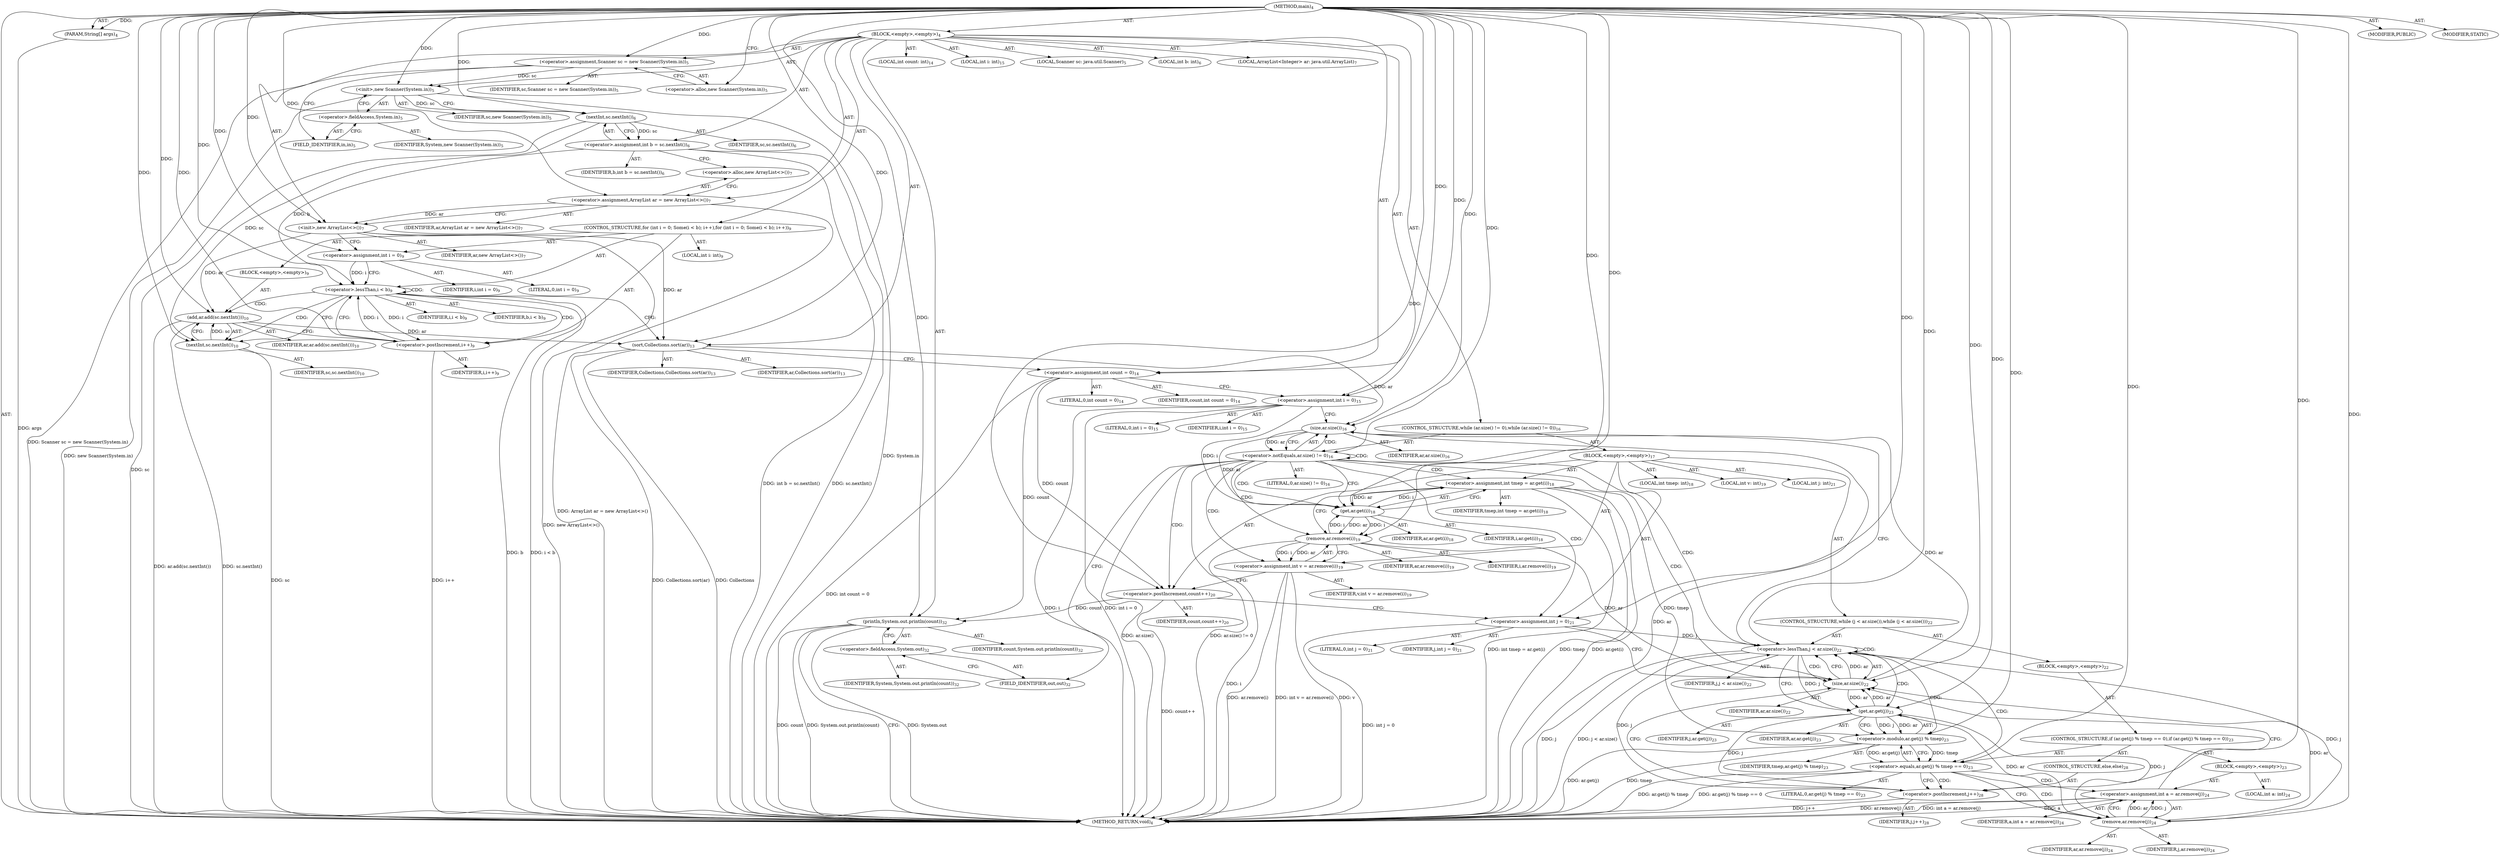 digraph "main" {  
"21" [label = <(METHOD,main)<SUB>4</SUB>> ]
"22" [label = <(PARAM,String[] args)<SUB>4</SUB>> ]
"23" [label = <(BLOCK,&lt;empty&gt;,&lt;empty&gt;)<SUB>4</SUB>> ]
"4" [label = <(LOCAL,Scanner sc: java.util.Scanner)<SUB>5</SUB>> ]
"24" [label = <(&lt;operator&gt;.assignment,Scanner sc = new Scanner(System.in))<SUB>5</SUB>> ]
"25" [label = <(IDENTIFIER,sc,Scanner sc = new Scanner(System.in))<SUB>5</SUB>> ]
"26" [label = <(&lt;operator&gt;.alloc,new Scanner(System.in))<SUB>5</SUB>> ]
"27" [label = <(&lt;init&gt;,new Scanner(System.in))<SUB>5</SUB>> ]
"3" [label = <(IDENTIFIER,sc,new Scanner(System.in))<SUB>5</SUB>> ]
"28" [label = <(&lt;operator&gt;.fieldAccess,System.in)<SUB>5</SUB>> ]
"29" [label = <(IDENTIFIER,System,new Scanner(System.in))<SUB>5</SUB>> ]
"30" [label = <(FIELD_IDENTIFIER,in,in)<SUB>5</SUB>> ]
"31" [label = <(LOCAL,int b: int)<SUB>6</SUB>> ]
"32" [label = <(&lt;operator&gt;.assignment,int b = sc.nextInt())<SUB>6</SUB>> ]
"33" [label = <(IDENTIFIER,b,int b = sc.nextInt())<SUB>6</SUB>> ]
"34" [label = <(nextInt,sc.nextInt())<SUB>6</SUB>> ]
"35" [label = <(IDENTIFIER,sc,sc.nextInt())<SUB>6</SUB>> ]
"6" [label = <(LOCAL,ArrayList&lt;Integer&gt; ar: java.util.ArrayList)<SUB>7</SUB>> ]
"36" [label = <(&lt;operator&gt;.assignment,ArrayList ar = new ArrayList&lt;&gt;())<SUB>7</SUB>> ]
"37" [label = <(IDENTIFIER,ar,ArrayList ar = new ArrayList&lt;&gt;())<SUB>7</SUB>> ]
"38" [label = <(&lt;operator&gt;.alloc,new ArrayList&lt;&gt;())<SUB>7</SUB>> ]
"39" [label = <(&lt;init&gt;,new ArrayList&lt;&gt;())<SUB>7</SUB>> ]
"5" [label = <(IDENTIFIER,ar,new ArrayList&lt;&gt;())<SUB>7</SUB>> ]
"40" [label = <(CONTROL_STRUCTURE,for (int i = 0; Some(i &lt; b); i++),for (int i = 0; Some(i &lt; b); i++))<SUB>9</SUB>> ]
"41" [label = <(LOCAL,int i: int)<SUB>9</SUB>> ]
"42" [label = <(&lt;operator&gt;.assignment,int i = 0)<SUB>9</SUB>> ]
"43" [label = <(IDENTIFIER,i,int i = 0)<SUB>9</SUB>> ]
"44" [label = <(LITERAL,0,int i = 0)<SUB>9</SUB>> ]
"45" [label = <(&lt;operator&gt;.lessThan,i &lt; b)<SUB>9</SUB>> ]
"46" [label = <(IDENTIFIER,i,i &lt; b)<SUB>9</SUB>> ]
"47" [label = <(IDENTIFIER,b,i &lt; b)<SUB>9</SUB>> ]
"48" [label = <(&lt;operator&gt;.postIncrement,i++)<SUB>9</SUB>> ]
"49" [label = <(IDENTIFIER,i,i++)<SUB>9</SUB>> ]
"50" [label = <(BLOCK,&lt;empty&gt;,&lt;empty&gt;)<SUB>9</SUB>> ]
"51" [label = <(add,ar.add(sc.nextInt()))<SUB>10</SUB>> ]
"52" [label = <(IDENTIFIER,ar,ar.add(sc.nextInt()))<SUB>10</SUB>> ]
"53" [label = <(nextInt,sc.nextInt())<SUB>10</SUB>> ]
"54" [label = <(IDENTIFIER,sc,sc.nextInt())<SUB>10</SUB>> ]
"55" [label = <(sort,Collections.sort(ar))<SUB>13</SUB>> ]
"56" [label = <(IDENTIFIER,Collections,Collections.sort(ar))<SUB>13</SUB>> ]
"57" [label = <(IDENTIFIER,ar,Collections.sort(ar))<SUB>13</SUB>> ]
"58" [label = <(LOCAL,int count: int)<SUB>14</SUB>> ]
"59" [label = <(&lt;operator&gt;.assignment,int count = 0)<SUB>14</SUB>> ]
"60" [label = <(IDENTIFIER,count,int count = 0)<SUB>14</SUB>> ]
"61" [label = <(LITERAL,0,int count = 0)<SUB>14</SUB>> ]
"62" [label = <(LOCAL,int i: int)<SUB>15</SUB>> ]
"63" [label = <(&lt;operator&gt;.assignment,int i = 0)<SUB>15</SUB>> ]
"64" [label = <(IDENTIFIER,i,int i = 0)<SUB>15</SUB>> ]
"65" [label = <(LITERAL,0,int i = 0)<SUB>15</SUB>> ]
"66" [label = <(CONTROL_STRUCTURE,while (ar.size() != 0),while (ar.size() != 0))<SUB>16</SUB>> ]
"67" [label = <(&lt;operator&gt;.notEquals,ar.size() != 0)<SUB>16</SUB>> ]
"68" [label = <(size,ar.size())<SUB>16</SUB>> ]
"69" [label = <(IDENTIFIER,ar,ar.size())<SUB>16</SUB>> ]
"70" [label = <(LITERAL,0,ar.size() != 0)<SUB>16</SUB>> ]
"71" [label = <(BLOCK,&lt;empty&gt;,&lt;empty&gt;)<SUB>17</SUB>> ]
"72" [label = <(LOCAL,int tmep: int)<SUB>18</SUB>> ]
"73" [label = <(&lt;operator&gt;.assignment,int tmep = ar.get(i))<SUB>18</SUB>> ]
"74" [label = <(IDENTIFIER,tmep,int tmep = ar.get(i))<SUB>18</SUB>> ]
"75" [label = <(get,ar.get(i))<SUB>18</SUB>> ]
"76" [label = <(IDENTIFIER,ar,ar.get(i))<SUB>18</SUB>> ]
"77" [label = <(IDENTIFIER,i,ar.get(i))<SUB>18</SUB>> ]
"78" [label = <(LOCAL,int v: int)<SUB>19</SUB>> ]
"79" [label = <(&lt;operator&gt;.assignment,int v = ar.remove(i))<SUB>19</SUB>> ]
"80" [label = <(IDENTIFIER,v,int v = ar.remove(i))<SUB>19</SUB>> ]
"81" [label = <(remove,ar.remove(i))<SUB>19</SUB>> ]
"82" [label = <(IDENTIFIER,ar,ar.remove(i))<SUB>19</SUB>> ]
"83" [label = <(IDENTIFIER,i,ar.remove(i))<SUB>19</SUB>> ]
"84" [label = <(&lt;operator&gt;.postIncrement,count++)<SUB>20</SUB>> ]
"85" [label = <(IDENTIFIER,count,count++)<SUB>20</SUB>> ]
"86" [label = <(LOCAL,int j: int)<SUB>21</SUB>> ]
"87" [label = <(&lt;operator&gt;.assignment,int j = 0)<SUB>21</SUB>> ]
"88" [label = <(IDENTIFIER,j,int j = 0)<SUB>21</SUB>> ]
"89" [label = <(LITERAL,0,int j = 0)<SUB>21</SUB>> ]
"90" [label = <(CONTROL_STRUCTURE,while (j &lt; ar.size()),while (j &lt; ar.size()))<SUB>22</SUB>> ]
"91" [label = <(&lt;operator&gt;.lessThan,j &lt; ar.size())<SUB>22</SUB>> ]
"92" [label = <(IDENTIFIER,j,j &lt; ar.size())<SUB>22</SUB>> ]
"93" [label = <(size,ar.size())<SUB>22</SUB>> ]
"94" [label = <(IDENTIFIER,ar,ar.size())<SUB>22</SUB>> ]
"95" [label = <(BLOCK,&lt;empty&gt;,&lt;empty&gt;)<SUB>22</SUB>> ]
"96" [label = <(CONTROL_STRUCTURE,if (ar.get(j) % tmep == 0),if (ar.get(j) % tmep == 0))<SUB>23</SUB>> ]
"97" [label = <(&lt;operator&gt;.equals,ar.get(j) % tmep == 0)<SUB>23</SUB>> ]
"98" [label = <(&lt;operator&gt;.modulo,ar.get(j) % tmep)<SUB>23</SUB>> ]
"99" [label = <(get,ar.get(j))<SUB>23</SUB>> ]
"100" [label = <(IDENTIFIER,ar,ar.get(j))<SUB>23</SUB>> ]
"101" [label = <(IDENTIFIER,j,ar.get(j))<SUB>23</SUB>> ]
"102" [label = <(IDENTIFIER,tmep,ar.get(j) % tmep)<SUB>23</SUB>> ]
"103" [label = <(LITERAL,0,ar.get(j) % tmep == 0)<SUB>23</SUB>> ]
"104" [label = <(BLOCK,&lt;empty&gt;,&lt;empty&gt;)<SUB>23</SUB>> ]
"105" [label = <(LOCAL,int a: int)<SUB>24</SUB>> ]
"106" [label = <(&lt;operator&gt;.assignment,int a = ar.remove(j))<SUB>24</SUB>> ]
"107" [label = <(IDENTIFIER,a,int a = ar.remove(j))<SUB>24</SUB>> ]
"108" [label = <(remove,ar.remove(j))<SUB>24</SUB>> ]
"109" [label = <(IDENTIFIER,ar,ar.remove(j))<SUB>24</SUB>> ]
"110" [label = <(IDENTIFIER,j,ar.remove(j))<SUB>24</SUB>> ]
"111" [label = <(CONTROL_STRUCTURE,else,else)<SUB>28</SUB>> ]
"112" [label = <(&lt;operator&gt;.postIncrement,j++)<SUB>28</SUB>> ]
"113" [label = <(IDENTIFIER,j,j++)<SUB>28</SUB>> ]
"114" [label = <(println,System.out.println(count))<SUB>32</SUB>> ]
"115" [label = <(&lt;operator&gt;.fieldAccess,System.out)<SUB>32</SUB>> ]
"116" [label = <(IDENTIFIER,System,System.out.println(count))<SUB>32</SUB>> ]
"117" [label = <(FIELD_IDENTIFIER,out,out)<SUB>32</SUB>> ]
"118" [label = <(IDENTIFIER,count,System.out.println(count))<SUB>32</SUB>> ]
"119" [label = <(MODIFIER,PUBLIC)> ]
"120" [label = <(MODIFIER,STATIC)> ]
"121" [label = <(METHOD_RETURN,void)<SUB>4</SUB>> ]
  "21" -> "22"  [ label = "AST: "] 
  "21" -> "23"  [ label = "AST: "] 
  "21" -> "119"  [ label = "AST: "] 
  "21" -> "120"  [ label = "AST: "] 
  "21" -> "121"  [ label = "AST: "] 
  "23" -> "4"  [ label = "AST: "] 
  "23" -> "24"  [ label = "AST: "] 
  "23" -> "27"  [ label = "AST: "] 
  "23" -> "31"  [ label = "AST: "] 
  "23" -> "32"  [ label = "AST: "] 
  "23" -> "6"  [ label = "AST: "] 
  "23" -> "36"  [ label = "AST: "] 
  "23" -> "39"  [ label = "AST: "] 
  "23" -> "40"  [ label = "AST: "] 
  "23" -> "55"  [ label = "AST: "] 
  "23" -> "58"  [ label = "AST: "] 
  "23" -> "59"  [ label = "AST: "] 
  "23" -> "62"  [ label = "AST: "] 
  "23" -> "63"  [ label = "AST: "] 
  "23" -> "66"  [ label = "AST: "] 
  "23" -> "114"  [ label = "AST: "] 
  "24" -> "25"  [ label = "AST: "] 
  "24" -> "26"  [ label = "AST: "] 
  "27" -> "3"  [ label = "AST: "] 
  "27" -> "28"  [ label = "AST: "] 
  "28" -> "29"  [ label = "AST: "] 
  "28" -> "30"  [ label = "AST: "] 
  "32" -> "33"  [ label = "AST: "] 
  "32" -> "34"  [ label = "AST: "] 
  "34" -> "35"  [ label = "AST: "] 
  "36" -> "37"  [ label = "AST: "] 
  "36" -> "38"  [ label = "AST: "] 
  "39" -> "5"  [ label = "AST: "] 
  "40" -> "41"  [ label = "AST: "] 
  "40" -> "42"  [ label = "AST: "] 
  "40" -> "45"  [ label = "AST: "] 
  "40" -> "48"  [ label = "AST: "] 
  "40" -> "50"  [ label = "AST: "] 
  "42" -> "43"  [ label = "AST: "] 
  "42" -> "44"  [ label = "AST: "] 
  "45" -> "46"  [ label = "AST: "] 
  "45" -> "47"  [ label = "AST: "] 
  "48" -> "49"  [ label = "AST: "] 
  "50" -> "51"  [ label = "AST: "] 
  "51" -> "52"  [ label = "AST: "] 
  "51" -> "53"  [ label = "AST: "] 
  "53" -> "54"  [ label = "AST: "] 
  "55" -> "56"  [ label = "AST: "] 
  "55" -> "57"  [ label = "AST: "] 
  "59" -> "60"  [ label = "AST: "] 
  "59" -> "61"  [ label = "AST: "] 
  "63" -> "64"  [ label = "AST: "] 
  "63" -> "65"  [ label = "AST: "] 
  "66" -> "67"  [ label = "AST: "] 
  "66" -> "71"  [ label = "AST: "] 
  "67" -> "68"  [ label = "AST: "] 
  "67" -> "70"  [ label = "AST: "] 
  "68" -> "69"  [ label = "AST: "] 
  "71" -> "72"  [ label = "AST: "] 
  "71" -> "73"  [ label = "AST: "] 
  "71" -> "78"  [ label = "AST: "] 
  "71" -> "79"  [ label = "AST: "] 
  "71" -> "84"  [ label = "AST: "] 
  "71" -> "86"  [ label = "AST: "] 
  "71" -> "87"  [ label = "AST: "] 
  "71" -> "90"  [ label = "AST: "] 
  "73" -> "74"  [ label = "AST: "] 
  "73" -> "75"  [ label = "AST: "] 
  "75" -> "76"  [ label = "AST: "] 
  "75" -> "77"  [ label = "AST: "] 
  "79" -> "80"  [ label = "AST: "] 
  "79" -> "81"  [ label = "AST: "] 
  "81" -> "82"  [ label = "AST: "] 
  "81" -> "83"  [ label = "AST: "] 
  "84" -> "85"  [ label = "AST: "] 
  "87" -> "88"  [ label = "AST: "] 
  "87" -> "89"  [ label = "AST: "] 
  "90" -> "91"  [ label = "AST: "] 
  "90" -> "95"  [ label = "AST: "] 
  "91" -> "92"  [ label = "AST: "] 
  "91" -> "93"  [ label = "AST: "] 
  "93" -> "94"  [ label = "AST: "] 
  "95" -> "96"  [ label = "AST: "] 
  "96" -> "97"  [ label = "AST: "] 
  "96" -> "104"  [ label = "AST: "] 
  "96" -> "111"  [ label = "AST: "] 
  "97" -> "98"  [ label = "AST: "] 
  "97" -> "103"  [ label = "AST: "] 
  "98" -> "99"  [ label = "AST: "] 
  "98" -> "102"  [ label = "AST: "] 
  "99" -> "100"  [ label = "AST: "] 
  "99" -> "101"  [ label = "AST: "] 
  "104" -> "105"  [ label = "AST: "] 
  "104" -> "106"  [ label = "AST: "] 
  "106" -> "107"  [ label = "AST: "] 
  "106" -> "108"  [ label = "AST: "] 
  "108" -> "109"  [ label = "AST: "] 
  "108" -> "110"  [ label = "AST: "] 
  "111" -> "112"  [ label = "AST: "] 
  "112" -> "113"  [ label = "AST: "] 
  "114" -> "115"  [ label = "AST: "] 
  "114" -> "118"  [ label = "AST: "] 
  "115" -> "116"  [ label = "AST: "] 
  "115" -> "117"  [ label = "AST: "] 
  "24" -> "30"  [ label = "CFG: "] 
  "27" -> "34"  [ label = "CFG: "] 
  "32" -> "38"  [ label = "CFG: "] 
  "36" -> "39"  [ label = "CFG: "] 
  "39" -> "42"  [ label = "CFG: "] 
  "55" -> "59"  [ label = "CFG: "] 
  "59" -> "63"  [ label = "CFG: "] 
  "63" -> "68"  [ label = "CFG: "] 
  "114" -> "121"  [ label = "CFG: "] 
  "26" -> "24"  [ label = "CFG: "] 
  "28" -> "27"  [ label = "CFG: "] 
  "34" -> "32"  [ label = "CFG: "] 
  "38" -> "36"  [ label = "CFG: "] 
  "42" -> "45"  [ label = "CFG: "] 
  "45" -> "53"  [ label = "CFG: "] 
  "45" -> "55"  [ label = "CFG: "] 
  "48" -> "45"  [ label = "CFG: "] 
  "67" -> "75"  [ label = "CFG: "] 
  "67" -> "117"  [ label = "CFG: "] 
  "115" -> "114"  [ label = "CFG: "] 
  "30" -> "28"  [ label = "CFG: "] 
  "51" -> "48"  [ label = "CFG: "] 
  "68" -> "67"  [ label = "CFG: "] 
  "73" -> "81"  [ label = "CFG: "] 
  "79" -> "84"  [ label = "CFG: "] 
  "84" -> "87"  [ label = "CFG: "] 
  "87" -> "93"  [ label = "CFG: "] 
  "117" -> "115"  [ label = "CFG: "] 
  "53" -> "51"  [ label = "CFG: "] 
  "75" -> "73"  [ label = "CFG: "] 
  "81" -> "79"  [ label = "CFG: "] 
  "91" -> "68"  [ label = "CFG: "] 
  "91" -> "99"  [ label = "CFG: "] 
  "93" -> "91"  [ label = "CFG: "] 
  "97" -> "108"  [ label = "CFG: "] 
  "97" -> "112"  [ label = "CFG: "] 
  "98" -> "97"  [ label = "CFG: "] 
  "106" -> "93"  [ label = "CFG: "] 
  "112" -> "93"  [ label = "CFG: "] 
  "99" -> "98"  [ label = "CFG: "] 
  "108" -> "106"  [ label = "CFG: "] 
  "21" -> "26"  [ label = "CFG: "] 
  "22" -> "121"  [ label = "DDG: args"] 
  "24" -> "121"  [ label = "DDG: Scanner sc = new Scanner(System.in)"] 
  "27" -> "121"  [ label = "DDG: System.in"] 
  "27" -> "121"  [ label = "DDG: new Scanner(System.in)"] 
  "34" -> "121"  [ label = "DDG: sc"] 
  "32" -> "121"  [ label = "DDG: sc.nextInt()"] 
  "32" -> "121"  [ label = "DDG: int b = sc.nextInt()"] 
  "36" -> "121"  [ label = "DDG: ArrayList ar = new ArrayList&lt;&gt;()"] 
  "39" -> "121"  [ label = "DDG: new ArrayList&lt;&gt;()"] 
  "45" -> "121"  [ label = "DDG: b"] 
  "45" -> "121"  [ label = "DDG: i &lt; b"] 
  "55" -> "121"  [ label = "DDG: Collections.sort(ar)"] 
  "59" -> "121"  [ label = "DDG: int count = 0"] 
  "63" -> "121"  [ label = "DDG: i"] 
  "63" -> "121"  [ label = "DDG: int i = 0"] 
  "68" -> "121"  [ label = "DDG: ar"] 
  "67" -> "121"  [ label = "DDG: ar.size()"] 
  "67" -> "121"  [ label = "DDG: ar.size() != 0"] 
  "114" -> "121"  [ label = "DDG: System.out"] 
  "114" -> "121"  [ label = "DDG: count"] 
  "114" -> "121"  [ label = "DDG: System.out.println(count)"] 
  "73" -> "121"  [ label = "DDG: tmep"] 
  "73" -> "121"  [ label = "DDG: ar.get(i)"] 
  "73" -> "121"  [ label = "DDG: int tmep = ar.get(i)"] 
  "79" -> "121"  [ label = "DDG: v"] 
  "81" -> "121"  [ label = "DDG: i"] 
  "79" -> "121"  [ label = "DDG: ar.remove(i)"] 
  "79" -> "121"  [ label = "DDG: int v = ar.remove(i)"] 
  "84" -> "121"  [ label = "DDG: count++"] 
  "87" -> "121"  [ label = "DDG: int j = 0"] 
  "91" -> "121"  [ label = "DDG: j"] 
  "91" -> "121"  [ label = "DDG: j &lt; ar.size()"] 
  "98" -> "121"  [ label = "DDG: ar.get(j)"] 
  "98" -> "121"  [ label = "DDG: tmep"] 
  "97" -> "121"  [ label = "DDG: ar.get(j) % tmep"] 
  "97" -> "121"  [ label = "DDG: ar.get(j) % tmep == 0"] 
  "112" -> "121"  [ label = "DDG: j++"] 
  "106" -> "121"  [ label = "DDG: a"] 
  "106" -> "121"  [ label = "DDG: ar.remove(j)"] 
  "106" -> "121"  [ label = "DDG: int a = ar.remove(j)"] 
  "53" -> "121"  [ label = "DDG: sc"] 
  "51" -> "121"  [ label = "DDG: sc.nextInt()"] 
  "51" -> "121"  [ label = "DDG: ar.add(sc.nextInt())"] 
  "48" -> "121"  [ label = "DDG: i++"] 
  "55" -> "121"  [ label = "DDG: Collections"] 
  "21" -> "22"  [ label = "DDG: "] 
  "21" -> "24"  [ label = "DDG: "] 
  "34" -> "32"  [ label = "DDG: sc"] 
  "21" -> "36"  [ label = "DDG: "] 
  "21" -> "59"  [ label = "DDG: "] 
  "21" -> "63"  [ label = "DDG: "] 
  "24" -> "27"  [ label = "DDG: sc"] 
  "21" -> "27"  [ label = "DDG: "] 
  "36" -> "39"  [ label = "DDG: ar"] 
  "21" -> "39"  [ label = "DDG: "] 
  "21" -> "42"  [ label = "DDG: "] 
  "21" -> "55"  [ label = "DDG: "] 
  "39" -> "55"  [ label = "DDG: ar"] 
  "51" -> "55"  [ label = "DDG: ar"] 
  "59" -> "114"  [ label = "DDG: count"] 
  "84" -> "114"  [ label = "DDG: count"] 
  "21" -> "114"  [ label = "DDG: "] 
  "27" -> "34"  [ label = "DDG: sc"] 
  "21" -> "34"  [ label = "DDG: "] 
  "42" -> "45"  [ label = "DDG: i"] 
  "48" -> "45"  [ label = "DDG: i"] 
  "21" -> "45"  [ label = "DDG: "] 
  "32" -> "45"  [ label = "DDG: b"] 
  "45" -> "48"  [ label = "DDG: i"] 
  "21" -> "48"  [ label = "DDG: "] 
  "68" -> "67"  [ label = "DDG: ar"] 
  "21" -> "67"  [ label = "DDG: "] 
  "75" -> "73"  [ label = "DDG: ar"] 
  "75" -> "73"  [ label = "DDG: i"] 
  "81" -> "79"  [ label = "DDG: ar"] 
  "81" -> "79"  [ label = "DDG: i"] 
  "21" -> "87"  [ label = "DDG: "] 
  "39" -> "51"  [ label = "DDG: ar"] 
  "21" -> "51"  [ label = "DDG: "] 
  "53" -> "51"  [ label = "DDG: sc"] 
  "55" -> "68"  [ label = "DDG: ar"] 
  "93" -> "68"  [ label = "DDG: ar"] 
  "21" -> "68"  [ label = "DDG: "] 
  "59" -> "84"  [ label = "DDG: count"] 
  "21" -> "84"  [ label = "DDG: "] 
  "34" -> "53"  [ label = "DDG: sc"] 
  "21" -> "53"  [ label = "DDG: "] 
  "68" -> "75"  [ label = "DDG: ar"] 
  "21" -> "75"  [ label = "DDG: "] 
  "63" -> "75"  [ label = "DDG: i"] 
  "81" -> "75"  [ label = "DDG: i"] 
  "75" -> "81"  [ label = "DDG: ar"] 
  "21" -> "81"  [ label = "DDG: "] 
  "75" -> "81"  [ label = "DDG: i"] 
  "87" -> "91"  [ label = "DDG: j"] 
  "112" -> "91"  [ label = "DDG: j"] 
  "108" -> "91"  [ label = "DDG: j"] 
  "21" -> "91"  [ label = "DDG: "] 
  "93" -> "91"  [ label = "DDG: ar"] 
  "81" -> "93"  [ label = "DDG: ar"] 
  "99" -> "93"  [ label = "DDG: ar"] 
  "108" -> "93"  [ label = "DDG: ar"] 
  "21" -> "93"  [ label = "DDG: "] 
  "98" -> "97"  [ label = "DDG: ar.get(j)"] 
  "98" -> "97"  [ label = "DDG: tmep"] 
  "21" -> "97"  [ label = "DDG: "] 
  "108" -> "106"  [ label = "DDG: ar"] 
  "108" -> "106"  [ label = "DDG: j"] 
  "99" -> "98"  [ label = "DDG: ar"] 
  "99" -> "98"  [ label = "DDG: j"] 
  "73" -> "98"  [ label = "DDG: tmep"] 
  "21" -> "98"  [ label = "DDG: "] 
  "99" -> "112"  [ label = "DDG: j"] 
  "21" -> "112"  [ label = "DDG: "] 
  "93" -> "99"  [ label = "DDG: ar"] 
  "21" -> "99"  [ label = "DDG: "] 
  "91" -> "99"  [ label = "DDG: j"] 
  "99" -> "108"  [ label = "DDG: ar"] 
  "21" -> "108"  [ label = "DDG: "] 
  "99" -> "108"  [ label = "DDG: j"] 
  "45" -> "48"  [ label = "CDG: "] 
  "45" -> "51"  [ label = "CDG: "] 
  "45" -> "53"  [ label = "CDG: "] 
  "45" -> "45"  [ label = "CDG: "] 
  "67" -> "68"  [ label = "CDG: "] 
  "67" -> "73"  [ label = "CDG: "] 
  "67" -> "75"  [ label = "CDG: "] 
  "67" -> "81"  [ label = "CDG: "] 
  "67" -> "84"  [ label = "CDG: "] 
  "67" -> "67"  [ label = "CDG: "] 
  "67" -> "87"  [ label = "CDG: "] 
  "67" -> "91"  [ label = "CDG: "] 
  "67" -> "93"  [ label = "CDG: "] 
  "67" -> "79"  [ label = "CDG: "] 
  "91" -> "98"  [ label = "CDG: "] 
  "91" -> "99"  [ label = "CDG: "] 
  "91" -> "97"  [ label = "CDG: "] 
  "91" -> "91"  [ label = "CDG: "] 
  "91" -> "93"  [ label = "CDG: "] 
  "97" -> "106"  [ label = "CDG: "] 
  "97" -> "112"  [ label = "CDG: "] 
  "97" -> "108"  [ label = "CDG: "] 
}
